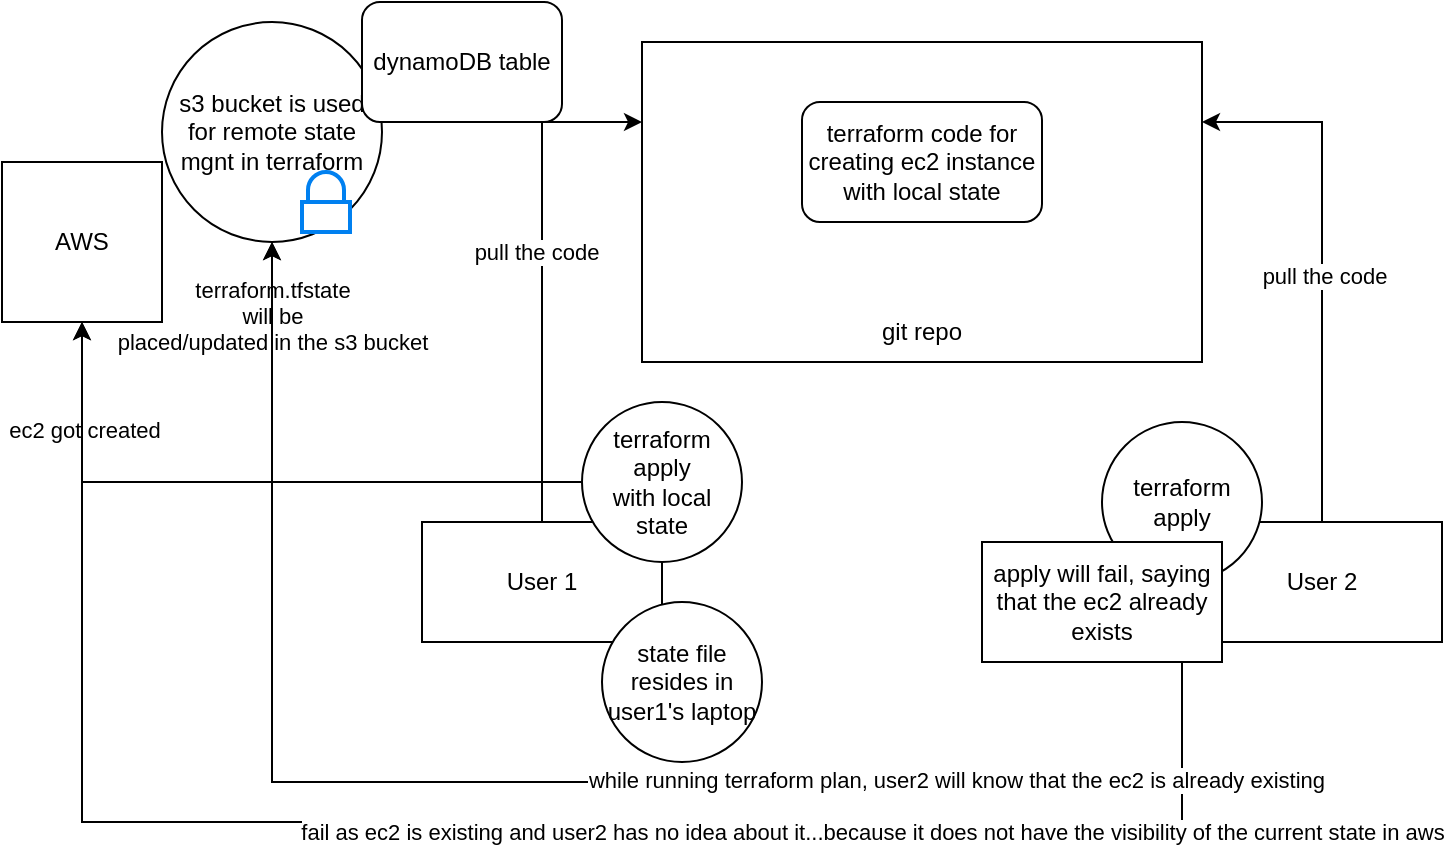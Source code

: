 <mxfile version="26.0.13" pages="2">
  <diagram name="Page-1" id="zYQrIgOE_CPFeeFGVamT">
    <mxGraphModel dx="1861" dy="1581" grid="1" gridSize="10" guides="1" tooltips="1" connect="1" arrows="1" fold="1" page="1" pageScale="1" pageWidth="827" pageHeight="1169" math="0" shadow="0">
      <root>
        <mxCell id="0" />
        <mxCell id="1" parent="0" />
        <mxCell id="WgEcEEECjXnikogUkaug-5" value="" style="rounded=0;whiteSpace=wrap;html=1;" vertex="1" parent="1">
          <mxGeometry x="230" y="-120" width="280" height="160" as="geometry" />
        </mxCell>
        <mxCell id="WgEcEEECjXnikogUkaug-7" style="edgeStyle=orthogonalEdgeStyle;rounded=0;orthogonalLoop=1;jettySize=auto;html=1;entryX=0;entryY=0.25;entryDx=0;entryDy=0;" edge="1" parent="1" source="WgEcEEECjXnikogUkaug-1" target="WgEcEEECjXnikogUkaug-5">
          <mxGeometry relative="1" as="geometry" />
        </mxCell>
        <mxCell id="WgEcEEECjXnikogUkaug-8" value="pull the code" style="edgeLabel;html=1;align=center;verticalAlign=middle;resizable=0;points=[];" vertex="1" connectable="0" parent="WgEcEEECjXnikogUkaug-7">
          <mxGeometry x="0.08" y="3" relative="1" as="geometry">
            <mxPoint as="offset" />
          </mxGeometry>
        </mxCell>
        <mxCell id="WgEcEEECjXnikogUkaug-1" value="User 1" style="rounded=0;whiteSpace=wrap;html=1;" vertex="1" parent="1">
          <mxGeometry x="120" y="120" width="120" height="60" as="geometry" />
        </mxCell>
        <mxCell id="WgEcEEECjXnikogUkaug-10" style="edgeStyle=orthogonalEdgeStyle;rounded=0;orthogonalLoop=1;jettySize=auto;html=1;entryX=1;entryY=0.25;entryDx=0;entryDy=0;" edge="1" parent="1" source="WgEcEEECjXnikogUkaug-2" target="WgEcEEECjXnikogUkaug-5">
          <mxGeometry relative="1" as="geometry" />
        </mxCell>
        <mxCell id="WgEcEEECjXnikogUkaug-11" value="pull the code" style="edgeLabel;html=1;align=center;verticalAlign=middle;resizable=0;points=[];" vertex="1" connectable="0" parent="WgEcEEECjXnikogUkaug-10">
          <mxGeometry x="-0.054" y="-1" relative="1" as="geometry">
            <mxPoint as="offset" />
          </mxGeometry>
        </mxCell>
        <mxCell id="WgEcEEECjXnikogUkaug-2" value="User 2" style="rounded=0;whiteSpace=wrap;html=1;" vertex="1" parent="1">
          <mxGeometry x="510" y="120" width="120" height="60" as="geometry" />
        </mxCell>
        <mxCell id="WgEcEEECjXnikogUkaug-15" style="edgeStyle=orthogonalEdgeStyle;rounded=0;orthogonalLoop=1;jettySize=auto;html=1;entryX=0.5;entryY=1;entryDx=0;entryDy=0;" edge="1" parent="1" source="WgEcEEECjXnikogUkaug-3" target="WgEcEEECjXnikogUkaug-14">
          <mxGeometry relative="1" as="geometry" />
        </mxCell>
        <mxCell id="WgEcEEECjXnikogUkaug-16" value="ec2 got created" style="edgeLabel;html=1;align=center;verticalAlign=middle;resizable=0;points=[];" vertex="1" connectable="0" parent="WgEcEEECjXnikogUkaug-15">
          <mxGeometry x="0.673" y="-1" relative="1" as="geometry">
            <mxPoint as="offset" />
          </mxGeometry>
        </mxCell>
        <mxCell id="WgEcEEECjXnikogUkaug-20" style="edgeStyle=orthogonalEdgeStyle;rounded=0;orthogonalLoop=1;jettySize=auto;html=1;entryX=0.5;entryY=1;entryDx=0;entryDy=0;" edge="1" parent="1" source="WgEcEEECjXnikogUkaug-3" target="WgEcEEECjXnikogUkaug-19">
          <mxGeometry relative="1" as="geometry" />
        </mxCell>
        <mxCell id="WgEcEEECjXnikogUkaug-21" value="terraform.tfstate&lt;div&gt;&amp;nbsp;will be&amp;nbsp;&lt;div&gt;placed/updated in the s3 bucket&lt;/div&gt;&lt;/div&gt;" style="edgeLabel;html=1;align=center;verticalAlign=middle;resizable=0;points=[];" vertex="1" connectable="0" parent="WgEcEEECjXnikogUkaug-20">
          <mxGeometry x="0.733" relative="1" as="geometry">
            <mxPoint as="offset" />
          </mxGeometry>
        </mxCell>
        <mxCell id="WgEcEEECjXnikogUkaug-3" value="terraform apply&lt;div&gt;with local state&lt;/div&gt;" style="ellipse;whiteSpace=wrap;html=1;aspect=fixed;" vertex="1" parent="1">
          <mxGeometry x="200" y="60" width="80" height="80" as="geometry" />
        </mxCell>
        <mxCell id="WgEcEEECjXnikogUkaug-4" value="terraform code for creating ec2 instance with local state" style="rounded=1;whiteSpace=wrap;html=1;" vertex="1" parent="1">
          <mxGeometry x="310" y="-90" width="120" height="60" as="geometry" />
        </mxCell>
        <mxCell id="WgEcEEECjXnikogUkaug-6" value="git repo" style="text;html=1;align=center;verticalAlign=middle;whiteSpace=wrap;rounded=0;" vertex="1" parent="1">
          <mxGeometry x="340" y="10" width="60" height="30" as="geometry" />
        </mxCell>
        <mxCell id="WgEcEEECjXnikogUkaug-9" value="state file resides in user1&#39;s laptop" style="ellipse;whiteSpace=wrap;html=1;aspect=fixed;" vertex="1" parent="1">
          <mxGeometry x="210" y="160" width="80" height="80" as="geometry" />
        </mxCell>
        <mxCell id="WgEcEEECjXnikogUkaug-17" style="edgeStyle=orthogonalEdgeStyle;rounded=0;orthogonalLoop=1;jettySize=auto;html=1;entryX=0.5;entryY=1;entryDx=0;entryDy=0;" edge="1" parent="1" source="WgEcEEECjXnikogUkaug-12" target="WgEcEEECjXnikogUkaug-14">
          <mxGeometry relative="1" as="geometry">
            <Array as="points">
              <mxPoint x="500" y="270" />
              <mxPoint x="-50" y="270" />
            </Array>
          </mxGeometry>
        </mxCell>
        <mxCell id="WgEcEEECjXnikogUkaug-18" value="fail as ec2 is existing and user2 has no idea about it...because it does not have the visibility of the current state in aws" style="edgeLabel;html=1;align=center;verticalAlign=middle;resizable=0;points=[];" vertex="1" connectable="0" parent="WgEcEEECjXnikogUkaug-17">
          <mxGeometry x="-0.401" y="5" relative="1" as="geometry">
            <mxPoint as="offset" />
          </mxGeometry>
        </mxCell>
        <mxCell id="WgEcEEECjXnikogUkaug-22" style="edgeStyle=orthogonalEdgeStyle;rounded=0;orthogonalLoop=1;jettySize=auto;html=1;" edge="1" parent="1" source="WgEcEEECjXnikogUkaug-12" target="WgEcEEECjXnikogUkaug-19">
          <mxGeometry relative="1" as="geometry">
            <Array as="points">
              <mxPoint x="500" y="250" />
              <mxPoint x="45" y="250" />
            </Array>
          </mxGeometry>
        </mxCell>
        <mxCell id="WgEcEEECjXnikogUkaug-23" value="while running terraform plan, user2 will know that the ec2 is already existing" style="edgeLabel;html=1;align=center;verticalAlign=middle;resizable=0;points=[];" vertex="1" connectable="0" parent="WgEcEEECjXnikogUkaug-22">
          <mxGeometry x="-0.482" y="-1" relative="1" as="geometry">
            <mxPoint as="offset" />
          </mxGeometry>
        </mxCell>
        <mxCell id="WgEcEEECjXnikogUkaug-12" value="terraform apply" style="ellipse;whiteSpace=wrap;html=1;aspect=fixed;" vertex="1" parent="1">
          <mxGeometry x="460" y="70" width="80" height="80" as="geometry" />
        </mxCell>
        <mxCell id="WgEcEEECjXnikogUkaug-13" value="apply will fail, saying that the ec2 already exists" style="rounded=0;whiteSpace=wrap;html=1;" vertex="1" parent="1">
          <mxGeometry x="400" y="130" width="120" height="60" as="geometry" />
        </mxCell>
        <mxCell id="WgEcEEECjXnikogUkaug-14" value="AWS" style="whiteSpace=wrap;html=1;aspect=fixed;" vertex="1" parent="1">
          <mxGeometry x="-90" y="-60" width="80" height="80" as="geometry" />
        </mxCell>
        <mxCell id="WgEcEEECjXnikogUkaug-19" value="s3 bucket is used for remote state mgnt in terraform" style="ellipse;whiteSpace=wrap;html=1;aspect=fixed;" vertex="1" parent="1">
          <mxGeometry x="-10" y="-130" width="110" height="110" as="geometry" />
        </mxCell>
        <mxCell id="WgEcEEECjXnikogUkaug-24" value="" style="html=1;verticalLabelPosition=bottom;align=center;labelBackgroundColor=#ffffff;verticalAlign=top;strokeWidth=2;strokeColor=#0080F0;shadow=0;dashed=0;shape=mxgraph.ios7.icons.locked;" vertex="1" parent="1">
          <mxGeometry x="60" y="-55" width="24" height="30" as="geometry" />
        </mxCell>
        <mxCell id="WgEcEEECjXnikogUkaug-25" value="dynamoDB table" style="rounded=1;whiteSpace=wrap;html=1;" vertex="1" parent="1">
          <mxGeometry x="90" y="-140" width="100" height="60" as="geometry" />
        </mxCell>
      </root>
    </mxGraphModel>
  </diagram>
  <diagram id="8eHoqT82Qg_WuEYC3FRL" name="Page-2">
    <mxGraphModel dx="1861" dy="412" grid="1" gridSize="10" guides="1" tooltips="1" connect="1" arrows="1" fold="1" page="1" pageScale="1" pageWidth="827" pageHeight="1169" math="0" shadow="0">
      <root>
        <mxCell id="0" />
        <mxCell id="1" parent="0" />
        <mxCell id="rZ7RSgs4yUZMlDeJ9wwK-5" style="edgeStyle=orthogonalEdgeStyle;rounded=0;orthogonalLoop=1;jettySize=auto;html=1;" edge="1" parent="1" source="rZ7RSgs4yUZMlDeJ9wwK-1" target="rZ7RSgs4yUZMlDeJ9wwK-4">
          <mxGeometry relative="1" as="geometry" />
        </mxCell>
        <mxCell id="rZ7RSgs4yUZMlDeJ9wwK-8" style="edgeStyle=orthogonalEdgeStyle;rounded=0;orthogonalLoop=1;jettySize=auto;html=1;" edge="1" parent="1" source="rZ7RSgs4yUZMlDeJ9wwK-1" target="rZ7RSgs4yUZMlDeJ9wwK-7">
          <mxGeometry relative="1" as="geometry">
            <Array as="points">
              <mxPoint x="-15" y="290" />
              <mxPoint x="329" y="290" />
              <mxPoint x="329" y="237" />
            </Array>
          </mxGeometry>
        </mxCell>
        <mxCell id="rZ7RSgs4yUZMlDeJ9wwK-1" value="Terraform" style="rounded=0;whiteSpace=wrap;html=1;" vertex="1" parent="1">
          <mxGeometry x="-80" y="60" width="130" height="130" as="geometry" />
        </mxCell>
        <mxCell id="rZ7RSgs4yUZMlDeJ9wwK-4" value="" style="outlineConnect=0;dashed=0;verticalLabelPosition=bottom;verticalAlign=top;align=center;html=1;shape=mxgraph.aws3.cloud_2;fillColor=#F58534;gradientColor=none;" vertex="1" parent="1">
          <mxGeometry x="610" y="87.5" width="75" height="75" as="geometry" />
        </mxCell>
        <mxCell id="rZ7RSgs4yUZMlDeJ9wwK-6" value="Provision or create service on AWS" style="rounded=1;whiteSpace=wrap;html=1;" vertex="1" parent="1">
          <mxGeometry x="240" y="70" width="120" height="60" as="geometry" />
        </mxCell>
        <mxCell id="rZ7RSgs4yUZMlDeJ9wwK-7" value="" style="outlineConnect=0;dashed=0;verticalLabelPosition=bottom;verticalAlign=top;align=center;html=1;shape=mxgraph.aws3.ec2;fillColor=#F58534;gradientColor=none;" vertex="1" parent="1">
          <mxGeometry x="630" y="190" width="76.5" height="93" as="geometry" />
        </mxCell>
        <mxCell id="rZ7RSgs4yUZMlDeJ9wwK-9" value="can you also do following:&lt;div&gt;- install nginx&lt;br&gt;&lt;div&gt;- copy files in this ec2 server (file provisioner in terraform)&lt;/div&gt;&lt;div&gt;&lt;br&gt;&lt;/div&gt;&lt;/div&gt;" style="rounded=1;whiteSpace=wrap;html=1;" vertex="1" parent="1">
          <mxGeometry x="565" y="283" width="225" height="117" as="geometry" />
        </mxCell>
      </root>
    </mxGraphModel>
  </diagram>
</mxfile>

